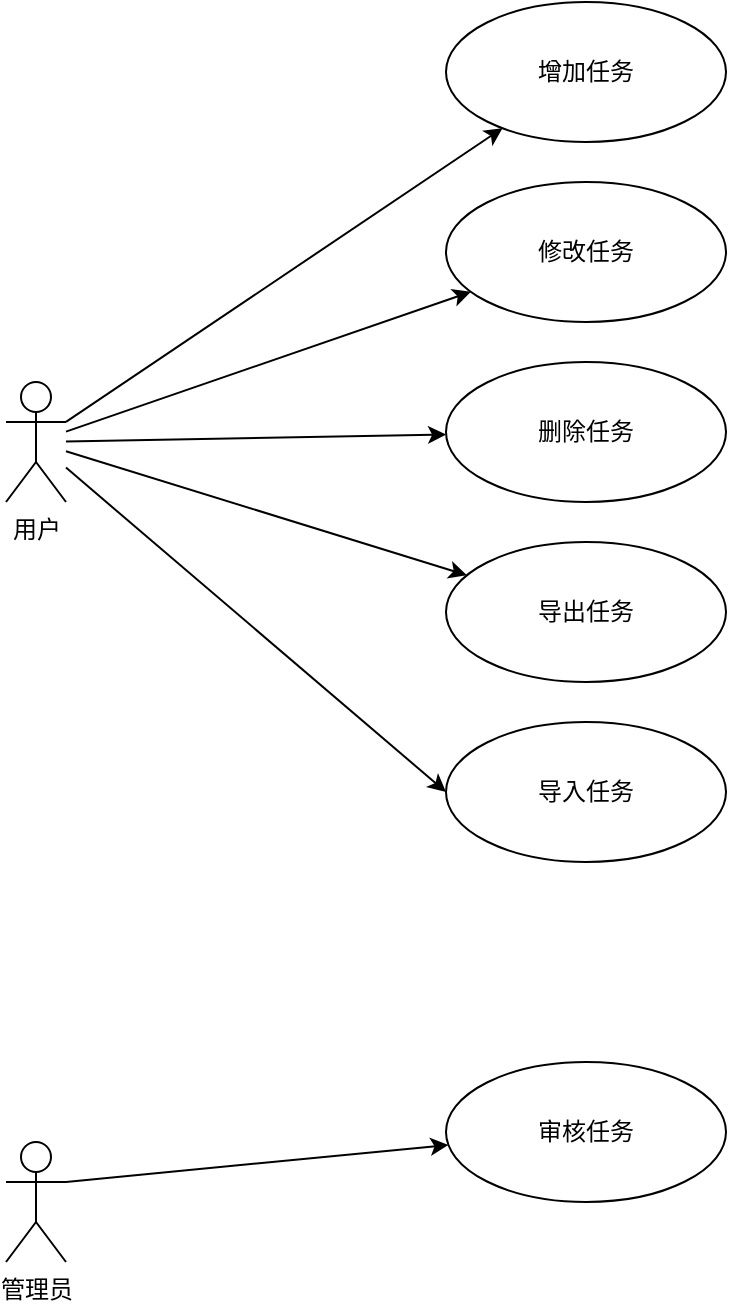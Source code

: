 <mxfile version="14.7.7" type="github">
  <diagram id="b2nd4qOSTPnS6qTTrthb" name="Page-1">
    <mxGraphModel dx="946" dy="595" grid="1" gridSize="10" guides="1" tooltips="1" connect="1" arrows="1" fold="1" page="1" pageScale="1" pageWidth="850" pageHeight="1100" math="0" shadow="0">
      <root>
        <mxCell id="0" />
        <mxCell id="1" parent="0" />
        <mxCell id="N-jBnBJXChuNwNHnJyLa-7" style="rounded=0;orthogonalLoop=1;jettySize=auto;html=1;" edge="1" parent="1" source="N-jBnBJXChuNwNHnJyLa-1" target="N-jBnBJXChuNwNHnJyLa-2">
          <mxGeometry relative="1" as="geometry" />
        </mxCell>
        <mxCell id="N-jBnBJXChuNwNHnJyLa-8" style="edgeStyle=none;rounded=0;orthogonalLoop=1;jettySize=auto;html=1;" edge="1" parent="1" source="N-jBnBJXChuNwNHnJyLa-1" target="N-jBnBJXChuNwNHnJyLa-3">
          <mxGeometry relative="1" as="geometry" />
        </mxCell>
        <mxCell id="N-jBnBJXChuNwNHnJyLa-9" style="edgeStyle=none;rounded=0;orthogonalLoop=1;jettySize=auto;html=1;" edge="1" parent="1" source="N-jBnBJXChuNwNHnJyLa-1" target="N-jBnBJXChuNwNHnJyLa-4">
          <mxGeometry relative="1" as="geometry" />
        </mxCell>
        <mxCell id="N-jBnBJXChuNwNHnJyLa-10" style="edgeStyle=none;rounded=0;orthogonalLoop=1;jettySize=auto;html=1;" edge="1" parent="1" source="N-jBnBJXChuNwNHnJyLa-1" target="N-jBnBJXChuNwNHnJyLa-5">
          <mxGeometry relative="1" as="geometry" />
        </mxCell>
        <mxCell id="N-jBnBJXChuNwNHnJyLa-11" style="edgeStyle=none;rounded=0;orthogonalLoop=1;jettySize=auto;html=1;entryX=0;entryY=0.5;entryDx=0;entryDy=0;" edge="1" parent="1" source="N-jBnBJXChuNwNHnJyLa-1" target="N-jBnBJXChuNwNHnJyLa-6">
          <mxGeometry relative="1" as="geometry" />
        </mxCell>
        <mxCell id="N-jBnBJXChuNwNHnJyLa-1" value="用户" style="shape=umlActor;verticalLabelPosition=bottom;verticalAlign=top;html=1;" vertex="1" parent="1">
          <mxGeometry x="90" y="220" width="30" height="60" as="geometry" />
        </mxCell>
        <mxCell id="N-jBnBJXChuNwNHnJyLa-2" value="增加任务" style="ellipse;whiteSpace=wrap;html=1;" vertex="1" parent="1">
          <mxGeometry x="310" y="30" width="140" height="70" as="geometry" />
        </mxCell>
        <mxCell id="N-jBnBJXChuNwNHnJyLa-3" value="修改任务" style="ellipse;whiteSpace=wrap;html=1;" vertex="1" parent="1">
          <mxGeometry x="310" y="120" width="140" height="70" as="geometry" />
        </mxCell>
        <mxCell id="N-jBnBJXChuNwNHnJyLa-4" value="删除任务" style="ellipse;whiteSpace=wrap;html=1;" vertex="1" parent="1">
          <mxGeometry x="310" y="210" width="140" height="70" as="geometry" />
        </mxCell>
        <mxCell id="N-jBnBJXChuNwNHnJyLa-5" value="导出任务" style="ellipse;whiteSpace=wrap;html=1;" vertex="1" parent="1">
          <mxGeometry x="310" y="300" width="140" height="70" as="geometry" />
        </mxCell>
        <mxCell id="N-jBnBJXChuNwNHnJyLa-6" value="导入任务" style="ellipse;whiteSpace=wrap;html=1;" vertex="1" parent="1">
          <mxGeometry x="310" y="390" width="140" height="70" as="geometry" />
        </mxCell>
        <mxCell id="N-jBnBJXChuNwNHnJyLa-14" style="edgeStyle=none;rounded=0;orthogonalLoop=1;jettySize=auto;html=1;exitX=1;exitY=0.333;exitDx=0;exitDy=0;exitPerimeter=0;" edge="1" parent="1" source="N-jBnBJXChuNwNHnJyLa-12" target="N-jBnBJXChuNwNHnJyLa-13">
          <mxGeometry relative="1" as="geometry" />
        </mxCell>
        <mxCell id="N-jBnBJXChuNwNHnJyLa-12" value="管理员" style="shape=umlActor;verticalLabelPosition=bottom;verticalAlign=top;html=1;" vertex="1" parent="1">
          <mxGeometry x="90" y="600" width="30" height="60" as="geometry" />
        </mxCell>
        <mxCell id="N-jBnBJXChuNwNHnJyLa-13" value="审核任务" style="ellipse;whiteSpace=wrap;html=1;" vertex="1" parent="1">
          <mxGeometry x="310" y="560" width="140" height="70" as="geometry" />
        </mxCell>
      </root>
    </mxGraphModel>
  </diagram>
</mxfile>
